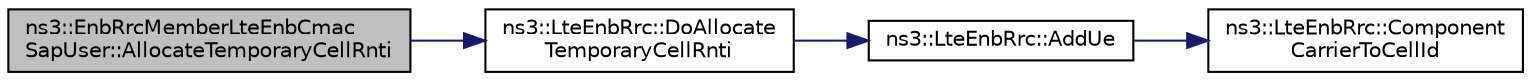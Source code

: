 digraph "ns3::EnbRrcMemberLteEnbCmacSapUser::AllocateTemporaryCellRnti"
{
 // LATEX_PDF_SIZE
  edge [fontname="Helvetica",fontsize="10",labelfontname="Helvetica",labelfontsize="10"];
  node [fontname="Helvetica",fontsize="10",shape=record];
  rankdir="LR";
  Node1 [label="ns3::EnbRrcMemberLteEnbCmac\lSapUser::AllocateTemporaryCellRnti",height=0.2,width=0.4,color="black", fillcolor="grey75", style="filled", fontcolor="black",tooltip="request the allocation of a Temporary C-RNTI"];
  Node1 -> Node2 [color="midnightblue",fontsize="10",style="solid",fontname="Helvetica"];
  Node2 [label="ns3::LteEnbRrc::DoAllocate\lTemporaryCellRnti",height=0.2,width=0.4,color="black", fillcolor="white", style="filled",URL="$classns3_1_1_lte_enb_rrc.html#adc904dd5bf00926b962d7cde4ce114d1",tooltip="Allocate temporary cell RNTI function."];
  Node2 -> Node3 [color="midnightblue",fontsize="10",style="solid",fontname="Helvetica"];
  Node3 [label="ns3::LteEnbRrc::AddUe",height=0.2,width=0.4,color="black", fillcolor="white", style="filled",URL="$classns3_1_1_lte_enb_rrc.html#a524c7c09828bc1c66cd39de54001dd01",tooltip="Allocate a new RNTI for a new UE."];
  Node3 -> Node4 [color="midnightblue",fontsize="10",style="solid",fontname="Helvetica"];
  Node4 [label="ns3::LteEnbRrc::Component\lCarrierToCellId",height=0.2,width=0.4,color="black", fillcolor="white", style="filled",URL="$classns3_1_1_lte_enb_rrc.html#ab94849236fab8195088bf430ac50e5ce",tooltip="convert the component carrier id to cell id"];
}

